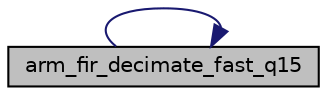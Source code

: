 digraph "arm_fir_decimate_fast_q15"
{
  edge [fontname="Helvetica",fontsize="10",labelfontname="Helvetica",labelfontsize="10"];
  node [fontname="Helvetica",fontsize="10",shape=record];
  rankdir="LR";
  Node2 [label="arm_fir_decimate_fast_q15",height=0.2,width=0.4,color="black", fillcolor="grey75", style="filled", fontcolor="black"];
  Node2 -> Node2 [color="midnightblue",fontsize="10",style="solid",fontname="Helvetica"];
}
